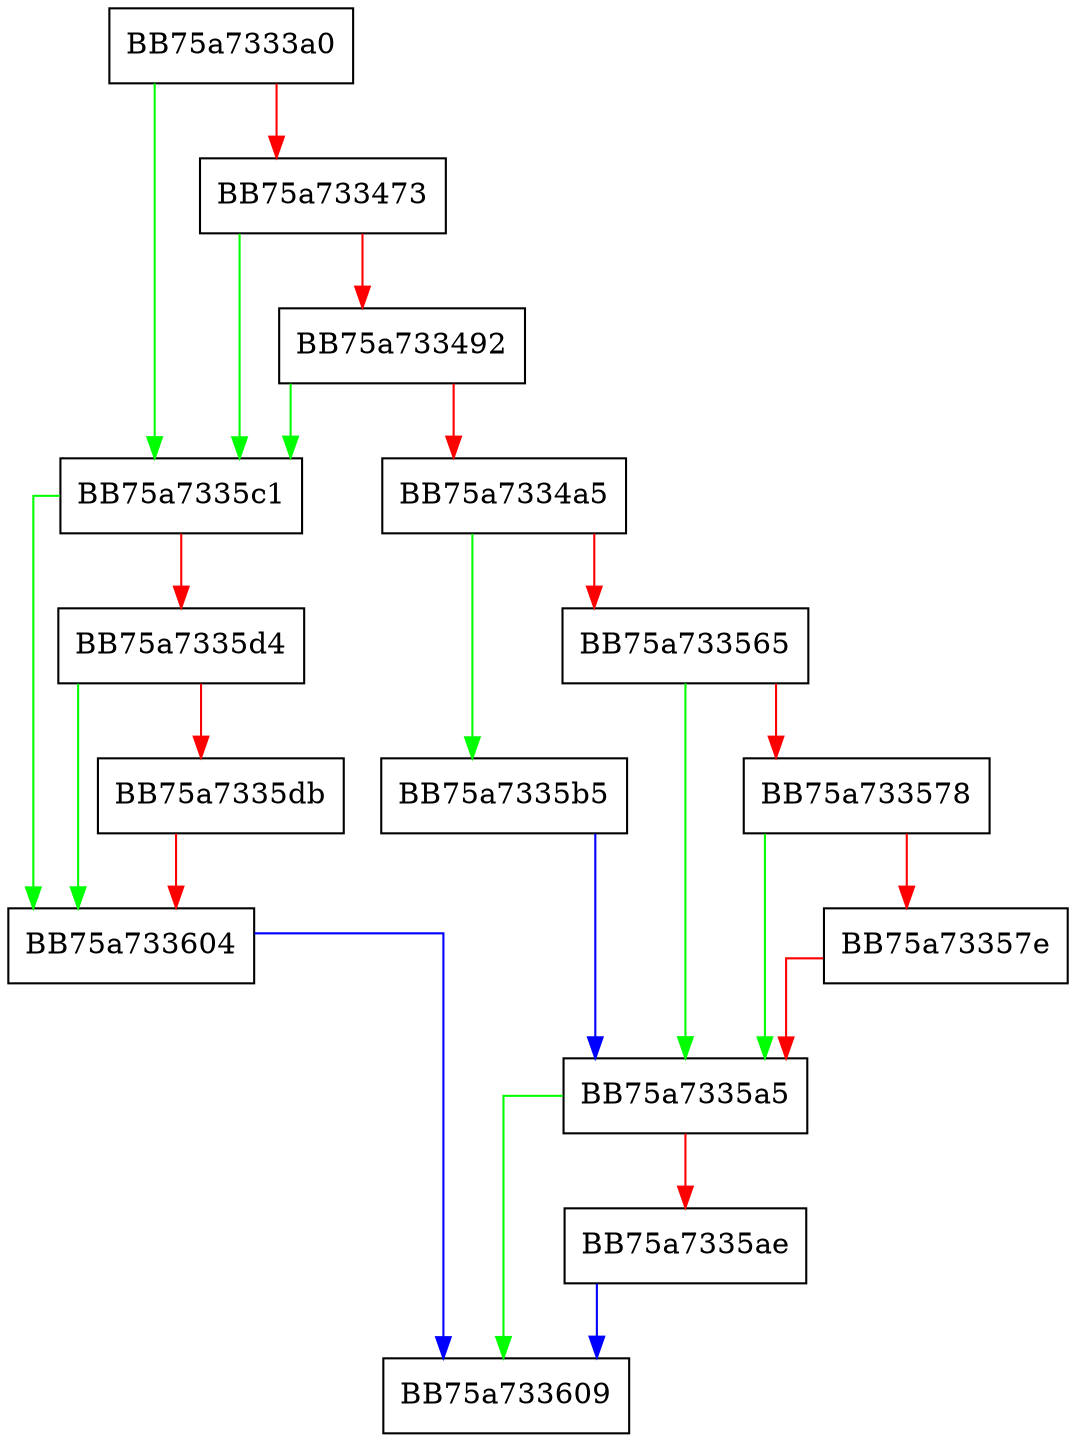 digraph UncompressImage {
  node [shape="box"];
  graph [splines=ortho];
  BB75a7333a0 -> BB75a7335c1 [color="green"];
  BB75a7333a0 -> BB75a733473 [color="red"];
  BB75a733473 -> BB75a7335c1 [color="green"];
  BB75a733473 -> BB75a733492 [color="red"];
  BB75a733492 -> BB75a7335c1 [color="green"];
  BB75a733492 -> BB75a7334a5 [color="red"];
  BB75a7334a5 -> BB75a7335b5 [color="green"];
  BB75a7334a5 -> BB75a733565 [color="red"];
  BB75a733565 -> BB75a7335a5 [color="green"];
  BB75a733565 -> BB75a733578 [color="red"];
  BB75a733578 -> BB75a7335a5 [color="green"];
  BB75a733578 -> BB75a73357e [color="red"];
  BB75a73357e -> BB75a7335a5 [color="red"];
  BB75a7335a5 -> BB75a733609 [color="green"];
  BB75a7335a5 -> BB75a7335ae [color="red"];
  BB75a7335ae -> BB75a733609 [color="blue"];
  BB75a7335b5 -> BB75a7335a5 [color="blue"];
  BB75a7335c1 -> BB75a733604 [color="green"];
  BB75a7335c1 -> BB75a7335d4 [color="red"];
  BB75a7335d4 -> BB75a733604 [color="green"];
  BB75a7335d4 -> BB75a7335db [color="red"];
  BB75a7335db -> BB75a733604 [color="red"];
  BB75a733604 -> BB75a733609 [color="blue"];
}